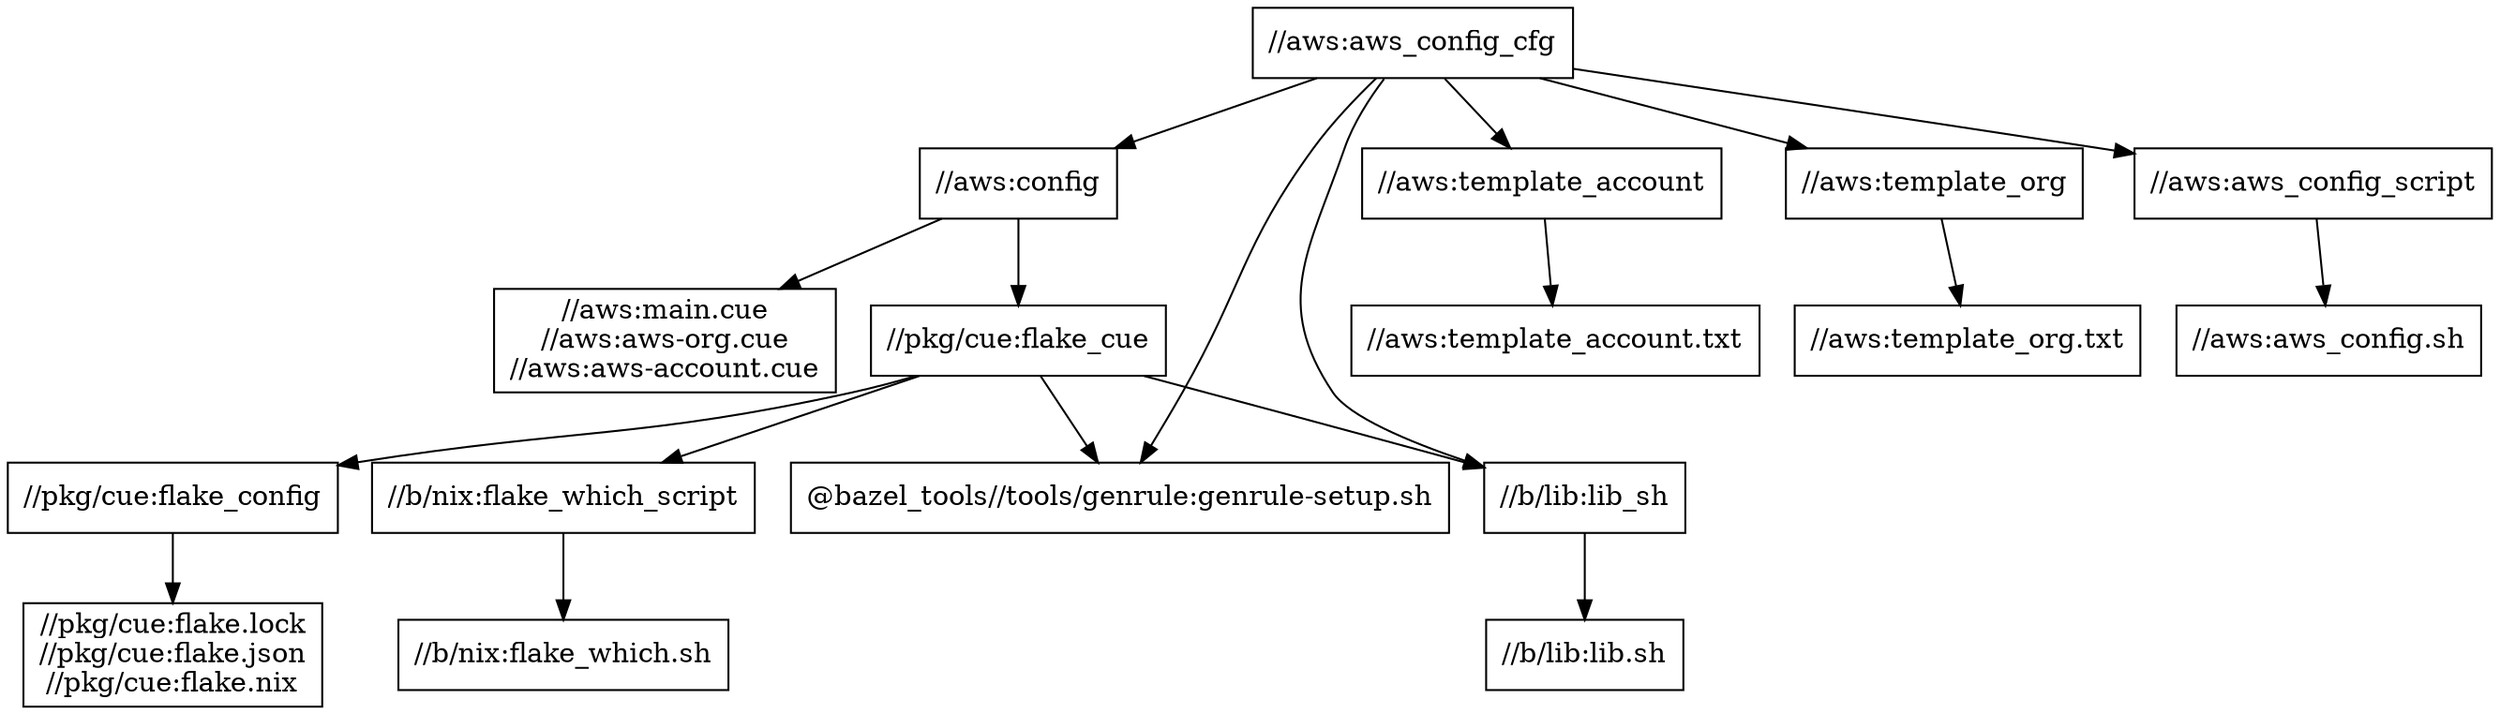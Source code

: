 digraph mygraph {
  node [shape=box];
  "//aws:aws_config_cfg"
  "//aws:aws_config_cfg" -> "//aws:config"
  "//aws:aws_config_cfg" -> "//aws:template_account"
  "//aws:aws_config_cfg" -> "//aws:template_org"
  "//aws:aws_config_cfg" -> "//aws:aws_config_script"
  "//aws:aws_config_cfg" -> "@bazel_tools//tools/genrule:genrule-setup.sh"
  "//aws:aws_config_cfg" -> "//b/lib:lib_sh"
  "//aws:aws_config_script"
  "//aws:aws_config_script" -> "//aws:aws_config.sh"
  "//aws:aws_config.sh"
  "//aws:template_account"
  "//aws:template_account" -> "//aws:template_account.txt"
  "//aws:config"
  "//aws:config" -> "//aws:main.cue\n//aws:aws-org.cue\n//aws:aws-account.cue"
  "//aws:config" -> "//pkg/cue:flake_cue"
  "//aws:main.cue\n//aws:aws-org.cue\n//aws:aws-account.cue"
  "//aws:template_account.txt"
  "//aws:template_org"
  "//aws:template_org" -> "//aws:template_org.txt"
  "//aws:template_org.txt"
  "//pkg/cue:flake_cue"
  "//pkg/cue:flake_cue" -> "//pkg/cue:flake_config"
  "//pkg/cue:flake_cue" -> "//b/nix:flake_which_script"
  "//pkg/cue:flake_cue" -> "@bazel_tools//tools/genrule:genrule-setup.sh"
  "//pkg/cue:flake_cue" -> "//b/lib:lib_sh"
  "//b/lib:lib_sh"
  "//b/lib:lib_sh" -> "//b/lib:lib.sh"
  "//b/lib:lib.sh"
  "@bazel_tools//tools/genrule:genrule-setup.sh"
  "//b/nix:flake_which_script"
  "//b/nix:flake_which_script" -> "//b/nix:flake_which.sh"
  "//b/nix:flake_which.sh"
  "//pkg/cue:flake_config"
  "//pkg/cue:flake_config" -> "//pkg/cue:flake.lock\n//pkg/cue:flake.json\n//pkg/cue:flake.nix"
  "//pkg/cue:flake.lock\n//pkg/cue:flake.json\n//pkg/cue:flake.nix"
}
